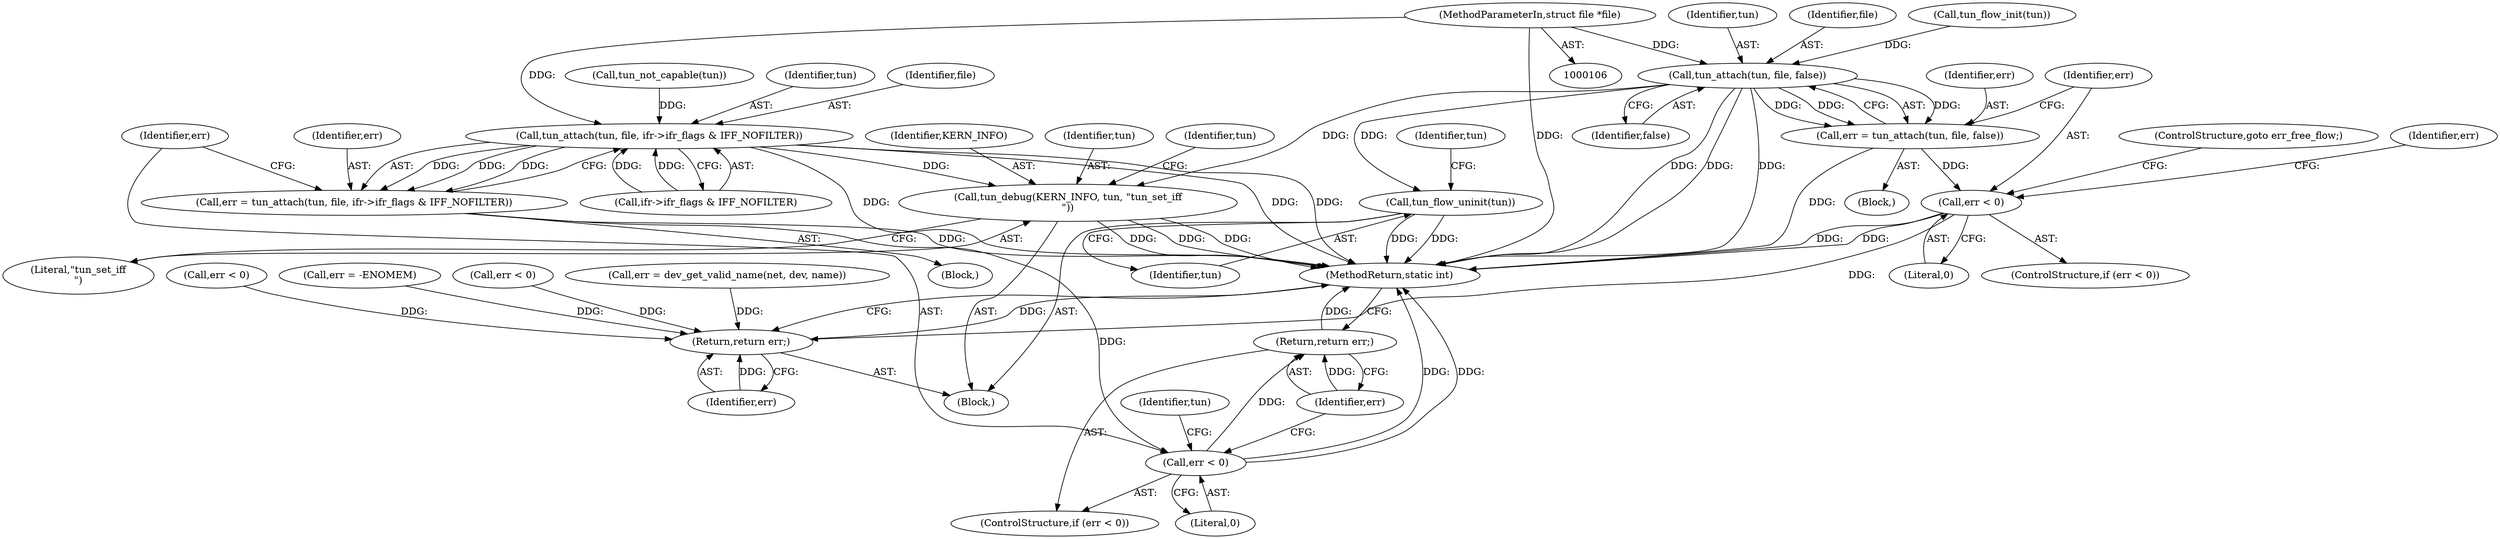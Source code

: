 digraph "0_linux_0ad646c81b2182f7fa67ec0c8c825e0ee165696d@pointer" {
"1000108" [label="(MethodParameterIn,struct file *file)"];
"1000224" [label="(Call,tun_attach(tun, file, ifr->ifr_flags & IFF_NOFILTER))"];
"1000222" [label="(Call,err = tun_attach(tun, file, ifr->ifr_flags & IFF_NOFILTER))"];
"1000233" [label="(Call,err < 0)"];
"1000236" [label="(Return,return err;)"];
"1000534" [label="(Call,tun_debug(KERN_INFO, tun, \"tun_set_iff\n\"))"];
"1000510" [label="(Call,tun_attach(tun, file, false))"];
"1000508" [label="(Call,err = tun_attach(tun, file, false))"];
"1000515" [label="(Call,err < 0)"];
"1000592" [label="(Return,return err;)"];
"1000578" [label="(Call,tun_flow_uninit(tun))"];
"1000512" [label="(Identifier,file)"];
"1000242" [label="(Identifier,tun)"];
"1000509" [label="(Identifier,err)"];
"1000467" [label="(Call,tun_flow_init(tun))"];
"1000224" [label="(Call,tun_attach(tun, file, ifr->ifr_flags & IFF_NOFILTER))"];
"1000526" [label="(Call,err < 0)"];
"1000258" [label="(Block,)"];
"1000582" [label="(Identifier,tun)"];
"1000593" [label="(Identifier,err)"];
"1000232" [label="(ControlStructure,if (err < 0))"];
"1000223" [label="(Identifier,err)"];
"1000540" [label="(Identifier,tun)"];
"1000513" [label="(Identifier,false)"];
"1000222" [label="(Call,err = tun_attach(tun, file, ifr->ifr_flags & IFF_NOFILTER))"];
"1000517" [label="(Literal,0)"];
"1000205" [label="(Call,tun_not_capable(tun))"];
"1000225" [label="(Identifier,tun)"];
"1000518" [label="(ControlStructure,goto err_free_flow;)"];
"1000443" [label="(Call,err = -ENOMEM)"];
"1000110" [label="(Block,)"];
"1000535" [label="(Identifier,KERN_INFO)"];
"1000520" [label="(Identifier,err)"];
"1000536" [label="(Identifier,tun)"];
"1000136" [label="(Block,)"];
"1000108" [label="(MethodParameterIn,struct file *file)"];
"1000237" [label="(Identifier,err)"];
"1000511" [label="(Identifier,tun)"];
"1000508" [label="(Call,err = tun_attach(tun, file, false))"];
"1000461" [label="(Call,err < 0)"];
"1000592" [label="(Return,return err;)"];
"1000235" [label="(Literal,0)"];
"1000514" [label="(ControlStructure,if (err < 0))"];
"1000233" [label="(Call,err < 0)"];
"1000578" [label="(Call,tun_flow_uninit(tun))"];
"1000537" [label="(Literal,\"tun_set_iff\n\")"];
"1000226" [label="(Identifier,file)"];
"1000510" [label="(Call,tun_attach(tun, file, false))"];
"1000516" [label="(Identifier,err)"];
"1000234" [label="(Identifier,err)"];
"1000534" [label="(Call,tun_debug(KERN_INFO, tun, \"tun_set_iff\n\"))"];
"1000236" [label="(Return,return err;)"];
"1000579" [label="(Identifier,tun)"];
"1000351" [label="(Call,err = dev_get_valid_name(net, dev, name))"];
"1000515" [label="(Call,err < 0)"];
"1000227" [label="(Call,ifr->ifr_flags & IFF_NOFILTER)"];
"1000594" [label="(MethodReturn,static int)"];
"1000108" -> "1000106"  [label="AST: "];
"1000108" -> "1000594"  [label="DDG: "];
"1000108" -> "1000224"  [label="DDG: "];
"1000108" -> "1000510"  [label="DDG: "];
"1000224" -> "1000222"  [label="AST: "];
"1000224" -> "1000227"  [label="CFG: "];
"1000225" -> "1000224"  [label="AST: "];
"1000226" -> "1000224"  [label="AST: "];
"1000227" -> "1000224"  [label="AST: "];
"1000222" -> "1000224"  [label="CFG: "];
"1000224" -> "1000594"  [label="DDG: "];
"1000224" -> "1000594"  [label="DDG: "];
"1000224" -> "1000594"  [label="DDG: "];
"1000224" -> "1000222"  [label="DDG: "];
"1000224" -> "1000222"  [label="DDG: "];
"1000224" -> "1000222"  [label="DDG: "];
"1000205" -> "1000224"  [label="DDG: "];
"1000227" -> "1000224"  [label="DDG: "];
"1000227" -> "1000224"  [label="DDG: "];
"1000224" -> "1000534"  [label="DDG: "];
"1000222" -> "1000136"  [label="AST: "];
"1000223" -> "1000222"  [label="AST: "];
"1000234" -> "1000222"  [label="CFG: "];
"1000222" -> "1000594"  [label="DDG: "];
"1000222" -> "1000233"  [label="DDG: "];
"1000233" -> "1000232"  [label="AST: "];
"1000233" -> "1000235"  [label="CFG: "];
"1000234" -> "1000233"  [label="AST: "];
"1000235" -> "1000233"  [label="AST: "];
"1000237" -> "1000233"  [label="CFG: "];
"1000242" -> "1000233"  [label="CFG: "];
"1000233" -> "1000594"  [label="DDG: "];
"1000233" -> "1000594"  [label="DDG: "];
"1000233" -> "1000236"  [label="DDG: "];
"1000236" -> "1000232"  [label="AST: "];
"1000236" -> "1000237"  [label="CFG: "];
"1000237" -> "1000236"  [label="AST: "];
"1000594" -> "1000236"  [label="CFG: "];
"1000236" -> "1000594"  [label="DDG: "];
"1000237" -> "1000236"  [label="DDG: "];
"1000534" -> "1000110"  [label="AST: "];
"1000534" -> "1000537"  [label="CFG: "];
"1000535" -> "1000534"  [label="AST: "];
"1000536" -> "1000534"  [label="AST: "];
"1000537" -> "1000534"  [label="AST: "];
"1000540" -> "1000534"  [label="CFG: "];
"1000534" -> "1000594"  [label="DDG: "];
"1000534" -> "1000594"  [label="DDG: "];
"1000534" -> "1000594"  [label="DDG: "];
"1000510" -> "1000534"  [label="DDG: "];
"1000510" -> "1000508"  [label="AST: "];
"1000510" -> "1000513"  [label="CFG: "];
"1000511" -> "1000510"  [label="AST: "];
"1000512" -> "1000510"  [label="AST: "];
"1000513" -> "1000510"  [label="AST: "];
"1000508" -> "1000510"  [label="CFG: "];
"1000510" -> "1000594"  [label="DDG: "];
"1000510" -> "1000594"  [label="DDG: "];
"1000510" -> "1000594"  [label="DDG: "];
"1000510" -> "1000508"  [label="DDG: "];
"1000510" -> "1000508"  [label="DDG: "];
"1000510" -> "1000508"  [label="DDG: "];
"1000467" -> "1000510"  [label="DDG: "];
"1000510" -> "1000578"  [label="DDG: "];
"1000508" -> "1000258"  [label="AST: "];
"1000509" -> "1000508"  [label="AST: "];
"1000516" -> "1000508"  [label="CFG: "];
"1000508" -> "1000594"  [label="DDG: "];
"1000508" -> "1000515"  [label="DDG: "];
"1000515" -> "1000514"  [label="AST: "];
"1000515" -> "1000517"  [label="CFG: "];
"1000516" -> "1000515"  [label="AST: "];
"1000517" -> "1000515"  [label="AST: "];
"1000518" -> "1000515"  [label="CFG: "];
"1000520" -> "1000515"  [label="CFG: "];
"1000515" -> "1000594"  [label="DDG: "];
"1000515" -> "1000594"  [label="DDG: "];
"1000515" -> "1000592"  [label="DDG: "];
"1000592" -> "1000110"  [label="AST: "];
"1000592" -> "1000593"  [label="CFG: "];
"1000593" -> "1000592"  [label="AST: "];
"1000594" -> "1000592"  [label="CFG: "];
"1000592" -> "1000594"  [label="DDG: "];
"1000593" -> "1000592"  [label="DDG: "];
"1000526" -> "1000592"  [label="DDG: "];
"1000461" -> "1000592"  [label="DDG: "];
"1000351" -> "1000592"  [label="DDG: "];
"1000443" -> "1000592"  [label="DDG: "];
"1000578" -> "1000110"  [label="AST: "];
"1000578" -> "1000579"  [label="CFG: "];
"1000579" -> "1000578"  [label="AST: "];
"1000582" -> "1000578"  [label="CFG: "];
"1000578" -> "1000594"  [label="DDG: "];
"1000578" -> "1000594"  [label="DDG: "];
}
